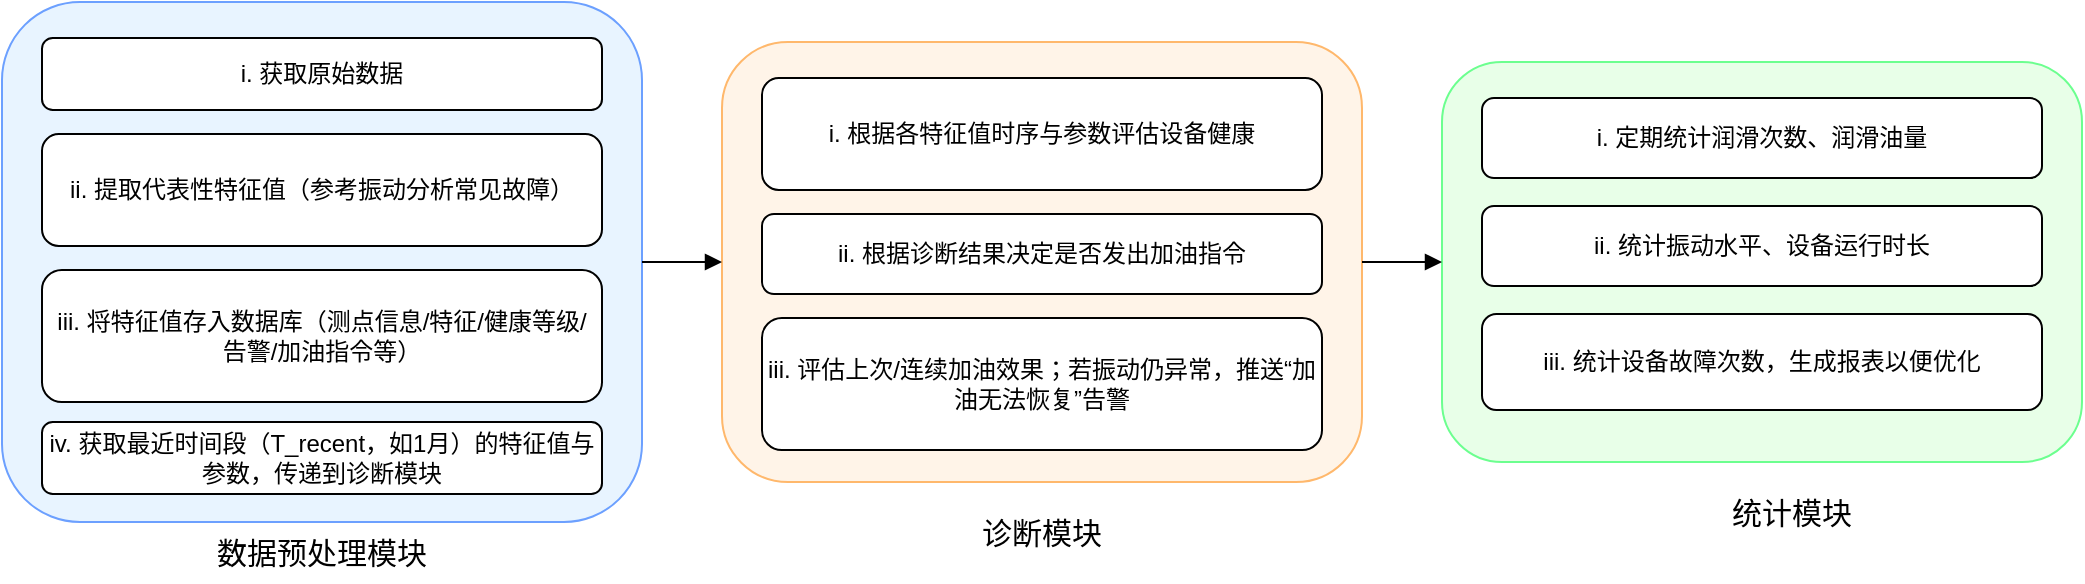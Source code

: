 <mxfile version="28.0.7">
  <diagram id="diagram-1" name="振动润滑检测流程">
    <mxGraphModel dx="1288" dy="690" grid="1" gridSize="10" guides="1" tooltips="1" connect="1" arrows="1" fold="1" page="1" pageScale="1" pageWidth="827" pageHeight="1169" math="0" shadow="0">
      <root>
        <mxCell id="0" />
        <mxCell id="1" parent="0" />
        <mxCell id="pre_container" value="" style="rounded=1;whiteSpace=wrap;html=1;fillColor=#E8F4FF;strokeColor=#6CA0FF" parent="1" vertex="1">
          <mxGeometry x="414" y="380" width="320" height="260" as="geometry" />
        </mxCell>
        <mxCell id="pre_i" value="i. 获取原始数据" style="rounded=1;whiteSpace=wrap;html=1;spacing=4" parent="pre_container" vertex="1">
          <mxGeometry x="20" y="18" width="280" height="36" as="geometry" />
        </mxCell>
        <mxCell id="pre_ii" value="ii. 提取代表性特征值（参考振动分析常见故障）" style="rounded=1;whiteSpace=wrap;html=1;spacing=4" parent="pre_container" vertex="1">
          <mxGeometry x="20" y="66" width="280" height="56" as="geometry" />
        </mxCell>
        <mxCell id="pre_iii" value="iii. 将特征值存入数据库（测点信息/特征/健康等级/告警/加油指令等）" style="rounded=1;whiteSpace=wrap;html=1;spacing=4" parent="pre_container" vertex="1">
          <mxGeometry x="20" y="134" width="280" height="66" as="geometry" />
        </mxCell>
        <mxCell id="pre_iv" value="iv. 获取最近时间段（T_recent，如1月）的特征值与参数，传递到诊断模块" style="rounded=1;whiteSpace=wrap;html=1;spacing=4" parent="pre_container" vertex="1">
          <mxGeometry x="20" y="210" width="280" height="36" as="geometry" />
        </mxCell>
        <mxCell id="diag_container" value="诊断模块" style="rounded=1;whiteSpace=wrap;html=1;fillColor=#FFF4E8;strokeColor=#FFB86C" parent="1" vertex="1">
          <mxGeometry x="774" y="400" width="320" height="220" as="geometry" />
        </mxCell>
        <mxCell id="diag_i" value="i. 根据各特征值时序与参数评估设备健康" style="rounded=1;whiteSpace=wrap;html=1;spacing=4" parent="diag_container" vertex="1">
          <mxGeometry x="20" y="18" width="280" height="56" as="geometry" />
        </mxCell>
        <mxCell id="diag_ii" value="ii. 根据诊断结果决定是否发出加油指令" style="rounded=1;whiteSpace=wrap;html=1;spacing=4" parent="diag_container" vertex="1">
          <mxGeometry x="20" y="86" width="280" height="40" as="geometry" />
        </mxCell>
        <mxCell id="diag_iii" value="iii. 评估上次/连续加油效果；若振动仍异常，推送“加油无法恢复”告警" style="rounded=1;whiteSpace=wrap;html=1;spacing=4" parent="diag_container" vertex="1">
          <mxGeometry x="20" y="138" width="280" height="66" as="geometry" />
        </mxCell>
        <mxCell id="stat_container" value="统计模块" style="rounded=1;whiteSpace=wrap;html=1;fillColor=#E8FFE8;strokeColor=#6CFF8F" parent="1" vertex="1">
          <mxGeometry x="1134" y="410" width="320" height="200" as="geometry" />
        </mxCell>
        <mxCell id="stat_i" value="i. 定期统计润滑次数、润滑油量" style="rounded=1;whiteSpace=wrap;html=1;spacing=4" parent="stat_container" vertex="1">
          <mxGeometry x="20" y="18" width="280" height="40" as="geometry" />
        </mxCell>
        <mxCell id="stat_ii" value="ii. 统计振动水平、设备运行时长" style="rounded=1;whiteSpace=wrap;html=1;spacing=4" parent="stat_container" vertex="1">
          <mxGeometry x="20" y="72" width="280" height="40" as="geometry" />
        </mxCell>
        <mxCell id="stat_iii" value="iii. 统计设备故障次数，生成报表以便优化" style="rounded=1;whiteSpace=wrap;html=1;spacing=4" parent="stat_container" vertex="1">
          <mxGeometry x="20" y="126" width="280" height="48" as="geometry" />
        </mxCell>
        <mxCell id="edge_pre_diag" style="edgeStyle=orthogonalEdgeStyle;rounded=0;orthogonalLoop=1;jettySize=auto;html=1;endArrow=block" parent="1" source="pre_container" target="diag_container" edge="1">
          <mxGeometry relative="1" as="geometry" />
        </mxCell>
        <mxCell id="edge_diag_stat" style="edgeStyle=orthogonalEdgeStyle;rounded=0;orthogonalLoop=1;jettySize=auto;html=1;endArrow=block" parent="1" source="diag_container" target="stat_container" edge="1">
          <mxGeometry relative="1" as="geometry" />
        </mxCell>
        <mxCell id="hWngNg9sLKYZqJ7I8tRK-1" value="&lt;font style=&quot;font-size: 15px;&quot;&gt;数据预处理模块&lt;/font&gt;" style="text;html=1;align=center;verticalAlign=middle;whiteSpace=wrap;rounded=0;" vertex="1" parent="1">
          <mxGeometry x="519" y="640" width="110" height="30" as="geometry" />
        </mxCell>
        <mxCell id="hWngNg9sLKYZqJ7I8tRK-2" value="&lt;font style=&quot;font-size: 15px;&quot;&gt;诊断模块&lt;/font&gt;" style="text;html=1;align=center;verticalAlign=middle;whiteSpace=wrap;rounded=0;" vertex="1" parent="1">
          <mxGeometry x="879" y="630" width="110" height="30" as="geometry" />
        </mxCell>
        <mxCell id="hWngNg9sLKYZqJ7I8tRK-3" value="&lt;font style=&quot;font-size: 15px;&quot;&gt;统计模块&lt;/font&gt;" style="text;html=1;align=center;verticalAlign=middle;whiteSpace=wrap;rounded=0;" vertex="1" parent="1">
          <mxGeometry x="1254" y="620" width="110" height="30" as="geometry" />
        </mxCell>
      </root>
    </mxGraphModel>
  </diagram>
</mxfile>
